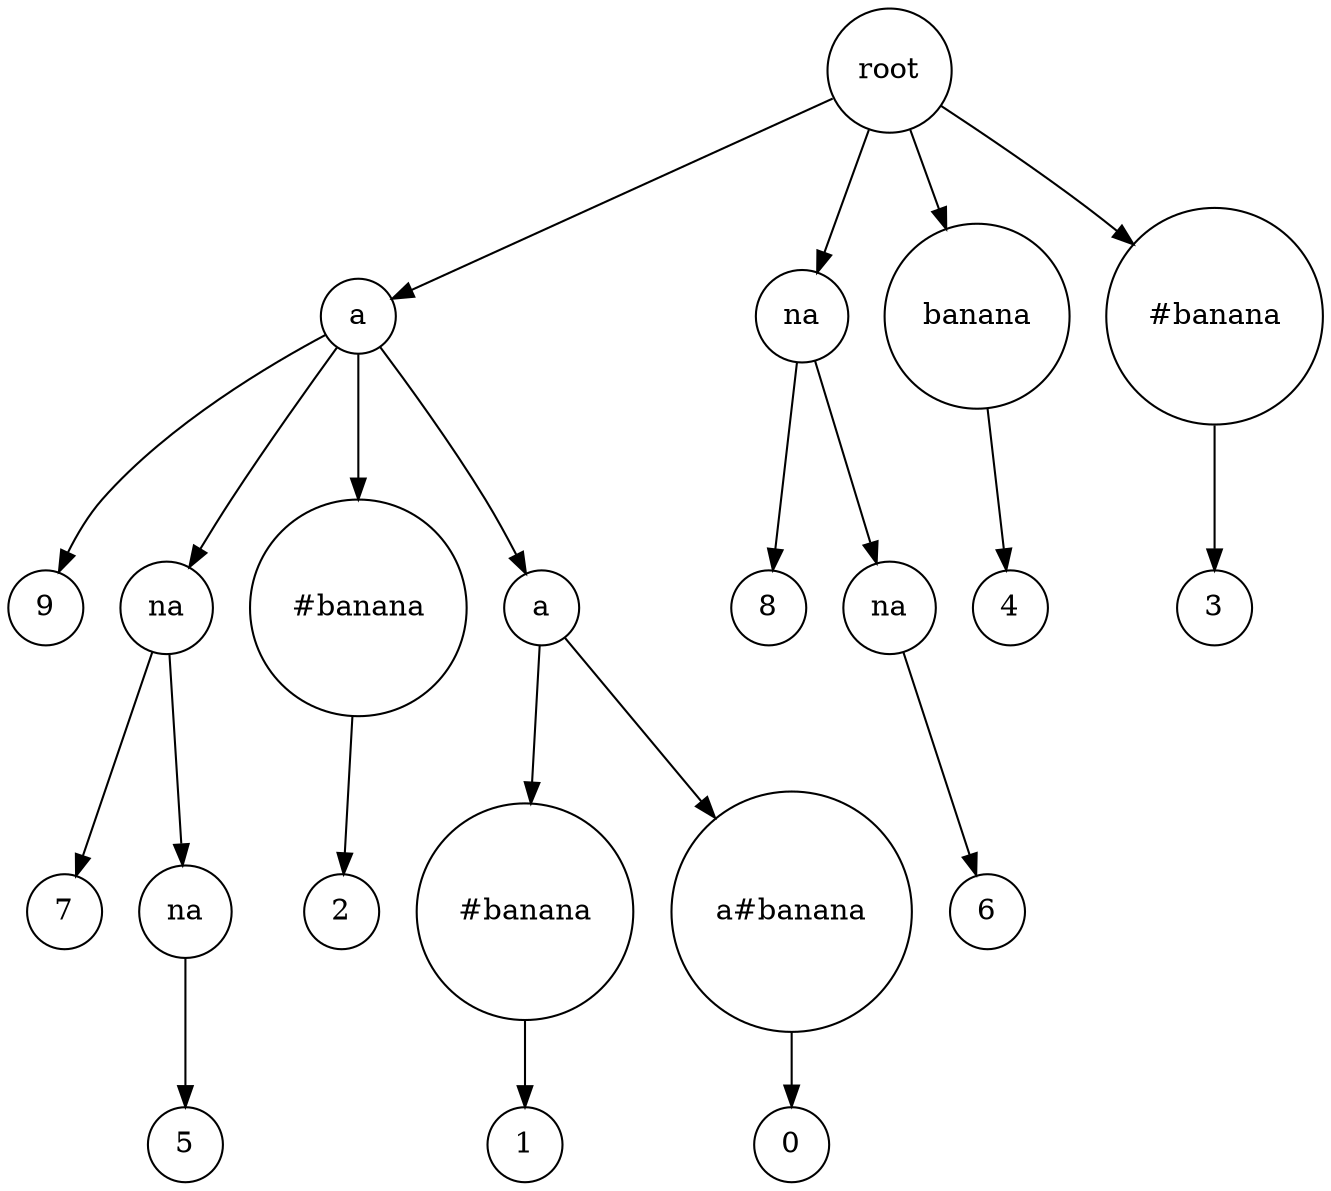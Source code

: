 digraph suffix {
	node [shape = circle];
	0 [label= "root"];
	1 [label= "a"];
	0 -> 1;
	1 [label= "a"];
	2 [label= "9"];
	1 -> 2;
	3 [label= "na"];
	1 -> 3;
	3 [label= "na"];
	4 [label= "7"];
	3 -> 4;
	5 [label= "na"];
	3 -> 5;
	5 [label= "na"];
	6 [label= "5"];
	5 -> 6;
	7 [label= "#banana"];
	1 -> 7;
	7 [label= "#banana"];
	8 [label= "2"];
	7 -> 8;
	9 [label= "a"];
	1 -> 9;
	9 [label= "a"];
	10 [label= "#banana"];
	9 -> 10;
	10 [label= "#banana"];
	11 [label= "1"];
	10 -> 11;
	12 [label= "a#banana"];
	9 -> 12;
	12 [label= "a#banana"];
	13 [label= "0"];
	12 -> 13;
	14 [label= "na"];
	0 -> 14;
	14 [label= "na"];
	15 [label= "8"];
	14 -> 15;
	16 [label= "na"];
	14 -> 16;
	16 [label= "na"];
	17 [label= "6"];
	16 -> 17;
	18 [label= "banana"];
	0 -> 18;
	18 [label= "banana"];
	19 [label= "4"];
	18 -> 19;
	20 [label= "#banana"];
	0 -> 20;
	20 [label= "#banana"];
	21 [label= "3"];
	20 -> 21;
}